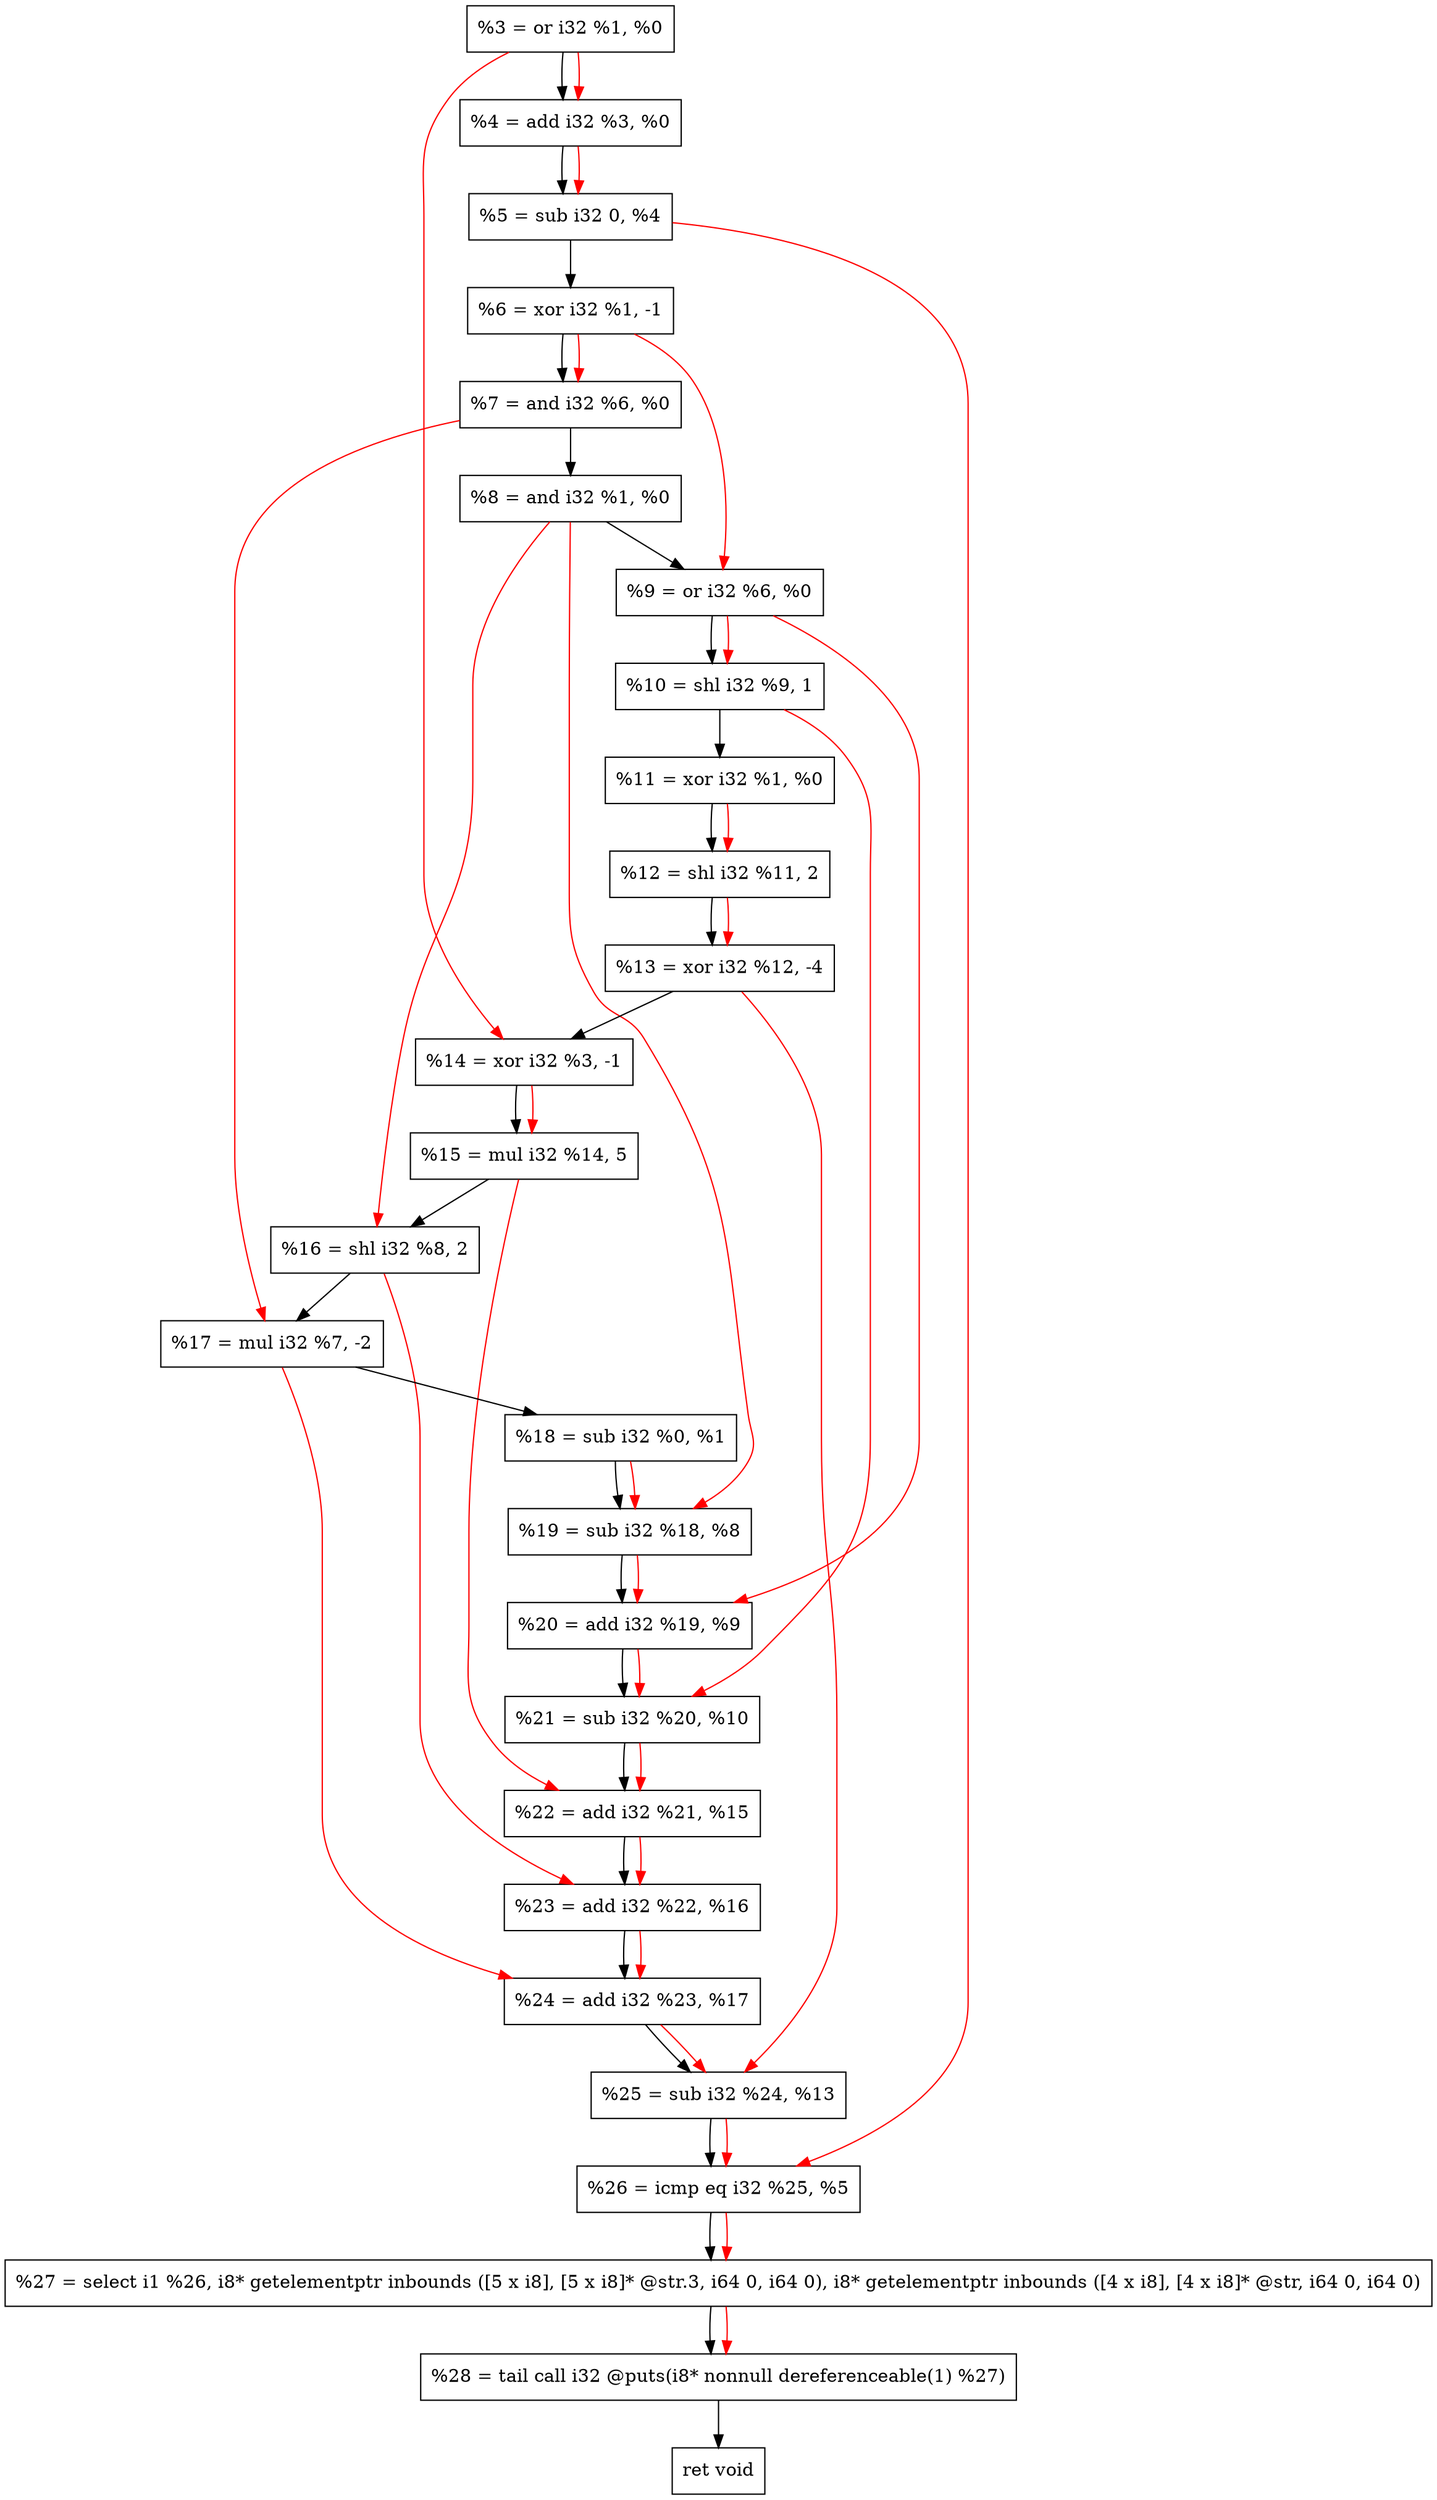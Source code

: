 digraph "DFG for'crackme' function" {
	Node0x110b540[shape=record, label="  %3 = or i32 %1, %0"];
	Node0x110b5b0[shape=record, label="  %4 = add i32 %3, %0"];
	Node0x110bc80[shape=record, label="  %5 = sub i32 0, %4"];
	Node0x110bd20[shape=record, label="  %6 = xor i32 %1, -1"];
	Node0x110bd90[shape=record, label="  %7 = and i32 %6, %0"];
	Node0x110be00[shape=record, label="  %8 = and i32 %1, %0"];
	Node0x110be70[shape=record, label="  %9 = or i32 %6, %0"];
	Node0x110bf10[shape=record, label="  %10 = shl i32 %9, 1"];
	Node0x110bf80[shape=record, label="  %11 = xor i32 %1, %0"];
	Node0x110c020[shape=record, label="  %12 = shl i32 %11, 2"];
	Node0x110c0c0[shape=record, label="  %13 = xor i32 %12, -4"];
	Node0x110c130[shape=record, label="  %14 = xor i32 %3, -1"];
	Node0x110c1d0[shape=record, label="  %15 = mul i32 %14, 5"];
	Node0x110c240[shape=record, label="  %16 = shl i32 %8, 2"];
	Node0x110c2e0[shape=record, label="  %17 = mul i32 %7, -2"];
	Node0x110c350[shape=record, label="  %18 = sub i32 %0, %1"];
	Node0x110c3c0[shape=record, label="  %19 = sub i32 %18, %8"];
	Node0x110c430[shape=record, label="  %20 = add i32 %19, %9"];
	Node0x110c4a0[shape=record, label="  %21 = sub i32 %20, %10"];
	Node0x110c510[shape=record, label="  %22 = add i32 %21, %15"];
	Node0x110c580[shape=record, label="  %23 = add i32 %22, %16"];
	Node0x110c5f0[shape=record, label="  %24 = add i32 %23, %17"];
	Node0x110c660[shape=record, label="  %25 = sub i32 %24, %13"];
	Node0x110c6d0[shape=record, label="  %26 = icmp eq i32 %25, %5"];
	Node0x10ac268[shape=record, label="  %27 = select i1 %26, i8* getelementptr inbounds ([5 x i8], [5 x i8]* @str.3, i64 0, i64 0), i8* getelementptr inbounds ([4 x i8], [4 x i8]* @str, i64 0, i64 0)"];
	Node0x110cb70[shape=record, label="  %28 = tail call i32 @puts(i8* nonnull dereferenceable(1) %27)"];
	Node0x110cbc0[shape=record, label="  ret void"];
	Node0x110b540 -> Node0x110b5b0;
	Node0x110b5b0 -> Node0x110bc80;
	Node0x110bc80 -> Node0x110bd20;
	Node0x110bd20 -> Node0x110bd90;
	Node0x110bd90 -> Node0x110be00;
	Node0x110be00 -> Node0x110be70;
	Node0x110be70 -> Node0x110bf10;
	Node0x110bf10 -> Node0x110bf80;
	Node0x110bf80 -> Node0x110c020;
	Node0x110c020 -> Node0x110c0c0;
	Node0x110c0c0 -> Node0x110c130;
	Node0x110c130 -> Node0x110c1d0;
	Node0x110c1d0 -> Node0x110c240;
	Node0x110c240 -> Node0x110c2e0;
	Node0x110c2e0 -> Node0x110c350;
	Node0x110c350 -> Node0x110c3c0;
	Node0x110c3c0 -> Node0x110c430;
	Node0x110c430 -> Node0x110c4a0;
	Node0x110c4a0 -> Node0x110c510;
	Node0x110c510 -> Node0x110c580;
	Node0x110c580 -> Node0x110c5f0;
	Node0x110c5f0 -> Node0x110c660;
	Node0x110c660 -> Node0x110c6d0;
	Node0x110c6d0 -> Node0x10ac268;
	Node0x10ac268 -> Node0x110cb70;
	Node0x110cb70 -> Node0x110cbc0;
edge [color=red]
	Node0x110b540 -> Node0x110b5b0;
	Node0x110b5b0 -> Node0x110bc80;
	Node0x110bd20 -> Node0x110bd90;
	Node0x110bd20 -> Node0x110be70;
	Node0x110be70 -> Node0x110bf10;
	Node0x110bf80 -> Node0x110c020;
	Node0x110c020 -> Node0x110c0c0;
	Node0x110b540 -> Node0x110c130;
	Node0x110c130 -> Node0x110c1d0;
	Node0x110be00 -> Node0x110c240;
	Node0x110bd90 -> Node0x110c2e0;
	Node0x110c350 -> Node0x110c3c0;
	Node0x110be00 -> Node0x110c3c0;
	Node0x110c3c0 -> Node0x110c430;
	Node0x110be70 -> Node0x110c430;
	Node0x110c430 -> Node0x110c4a0;
	Node0x110bf10 -> Node0x110c4a0;
	Node0x110c4a0 -> Node0x110c510;
	Node0x110c1d0 -> Node0x110c510;
	Node0x110c510 -> Node0x110c580;
	Node0x110c240 -> Node0x110c580;
	Node0x110c580 -> Node0x110c5f0;
	Node0x110c2e0 -> Node0x110c5f0;
	Node0x110c5f0 -> Node0x110c660;
	Node0x110c0c0 -> Node0x110c660;
	Node0x110c660 -> Node0x110c6d0;
	Node0x110bc80 -> Node0x110c6d0;
	Node0x110c6d0 -> Node0x10ac268;
	Node0x10ac268 -> Node0x110cb70;
}
